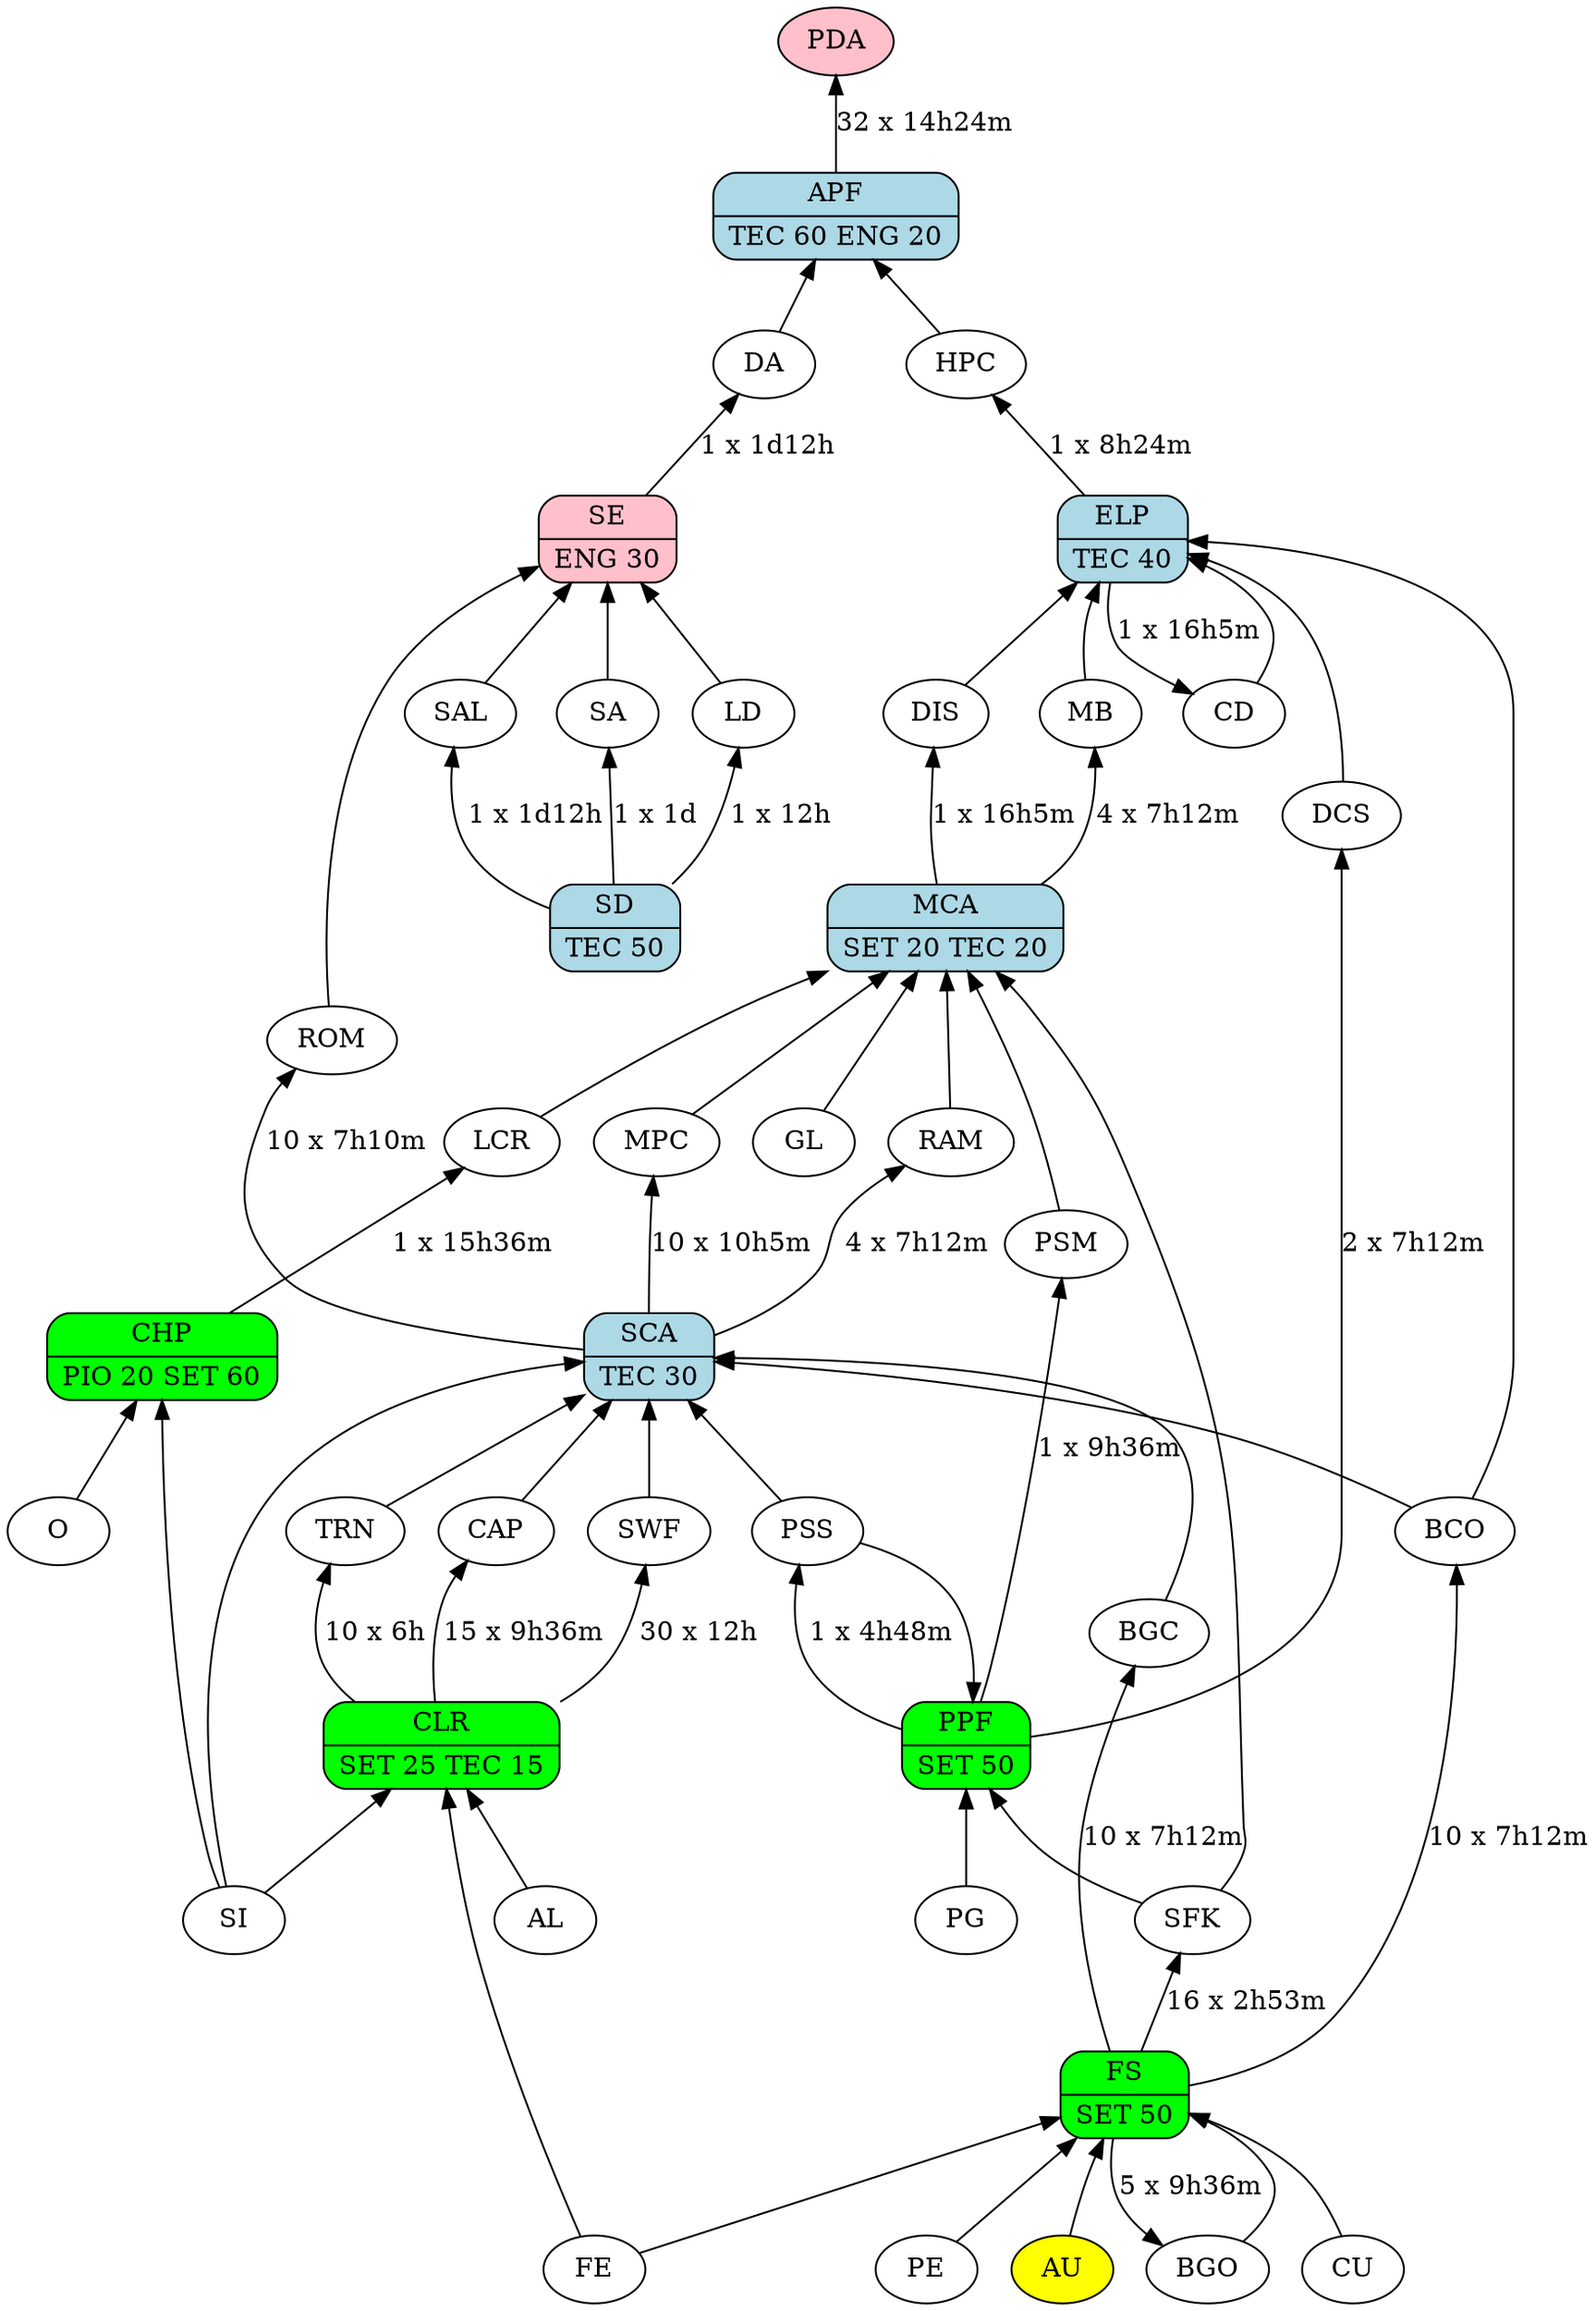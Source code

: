 strict digraph PDA {

    edge [dir="back"]
    
    PDA -> APF [label="32 x 14h24m"]
    APF -> HPC
    APF -> DA
    
    DA -> SE [label="1 x 1d12h"]
    SE -> SAL
    SE -> LD
    SE -> SA
    SE -> ROM
    
    SAL -> SD [label="1 x 1d12h"]
    LD  -> SD [label="1 x 12h"]
    SA  -> SD [label="1 x 1d"]
    
    ROM -> SCA [label="10 x 7h10m"]
    SCA -> PSS
    SCA -> BGC
    SCA -> SI
    
    PSS -> PPF [label="1 x 4h48m"]
    PPF -> PG
    
    BGC -> FS [label="10 x 7h12m"]
    FS  -> BGO
    FS  -> PE
    
    BGO -> FS [label="5 x 9h36m"]
    FS -> AU
    FS -> FE
    
    HPC -> ELP [label="1 x 8h24m"]
    ELP -> MB
    ELP -> DCS
    ELP -> CD
    
    MB -> MCA [label="4 x 7h12m"]
    MCA  -> RAM
    MCA -> MPC
    MCA -> PSM
    MCA -> SFK
    
    RAM -> SCA [label="4 x 7h12m"]
    SCA -> PSS
    SCA -> CAP
    SCA -> BCO
    
    MPC -> SCA [label="10 x 10h5m"]
    SCA -> SWF
    SCA -> TRN
    SCA -> BCO
    
    SFK -> FS [label="16 x 2h53m"]
    FS  -> FE
    
    PSM -> PPF [label="1 x 9h36m"]
    PPF -> PG
    
    CD  -> ELP [label="1 x 16h5m"]
    ELP -> DIS
    ELP -> BCO
    
    BCO -> FS [label="10 x 7h12m"]
    FS  -> CU
    FS  -> PE
    
    TRN -> CLR [label="10 x 6h"]
    CLR -> AL
    CLR -> SI
    
    CAP -> CLR [label="15 x 9h36m"]
    CLR -> SI
    CLR -> FE
    
    SWF -> CLR [label="30 x 12h"]
    CLR -> SI
    CLR -> AL
    
    DIS -> MCA [label="1 x 16h5m"]
    MCA -> LCR
    MCA -> GL
    
    LCR -> CHP [label="1 x 15h36m"]
    CHP -> SI
    CHP -> O
    
    DCS -> PPF [label="2 x 7h12m"]
    PPF -> SFK
    PPF -> PG
    PPF -> PSS
    
    SE [shape=Mrecord, label="{SE|ENG 30}", style=filled, fillcolor=pink]
    SD [shape=Mrecord, label="{SD|TEC 50}", style=filled, fillcolor=lightblue]
    SCA [shape=Mrecord, label="{SCA|TEC 30}", style=filled, fillcolor=lightblue]
    PPF [shape=Mrecord, label="{PPF|SET 50}", style=filled, fillcolor=green]
    FS  [shape=Mrecord, label="{FS|SET 50}", style=filled, fillcolor=green]
    CLR [shape=Mrecord, label="{CLR|SET 25 TEC 15}", style=filled, fillcolor=green]
    CHP [shape=Mrecord, label="{CHP|PIO 20 SET 60}", style=filled, fillcolor=green]
    APF [shape=Mrecord, label="{APF|TEC 60 ENG 20}", style=filled, fillcolor=lightblue]
    ELP [shape=Mrecord, label="{ELP|TEC 40}", style=filled, fillcolor=lightblue]
    MCA [shape=Mrecord, label="{MCA|SET 20 TEC 20}", style=filled, fillcolor=lightblue]
    PPF [shape=Mrecord, label="{PPF|SET 50}", style=filled, fillcolor=green]
    
    AU  [style=filled, fillcolor=yellow]
    PDA [style=filled, fillcolor=pink]
    
}